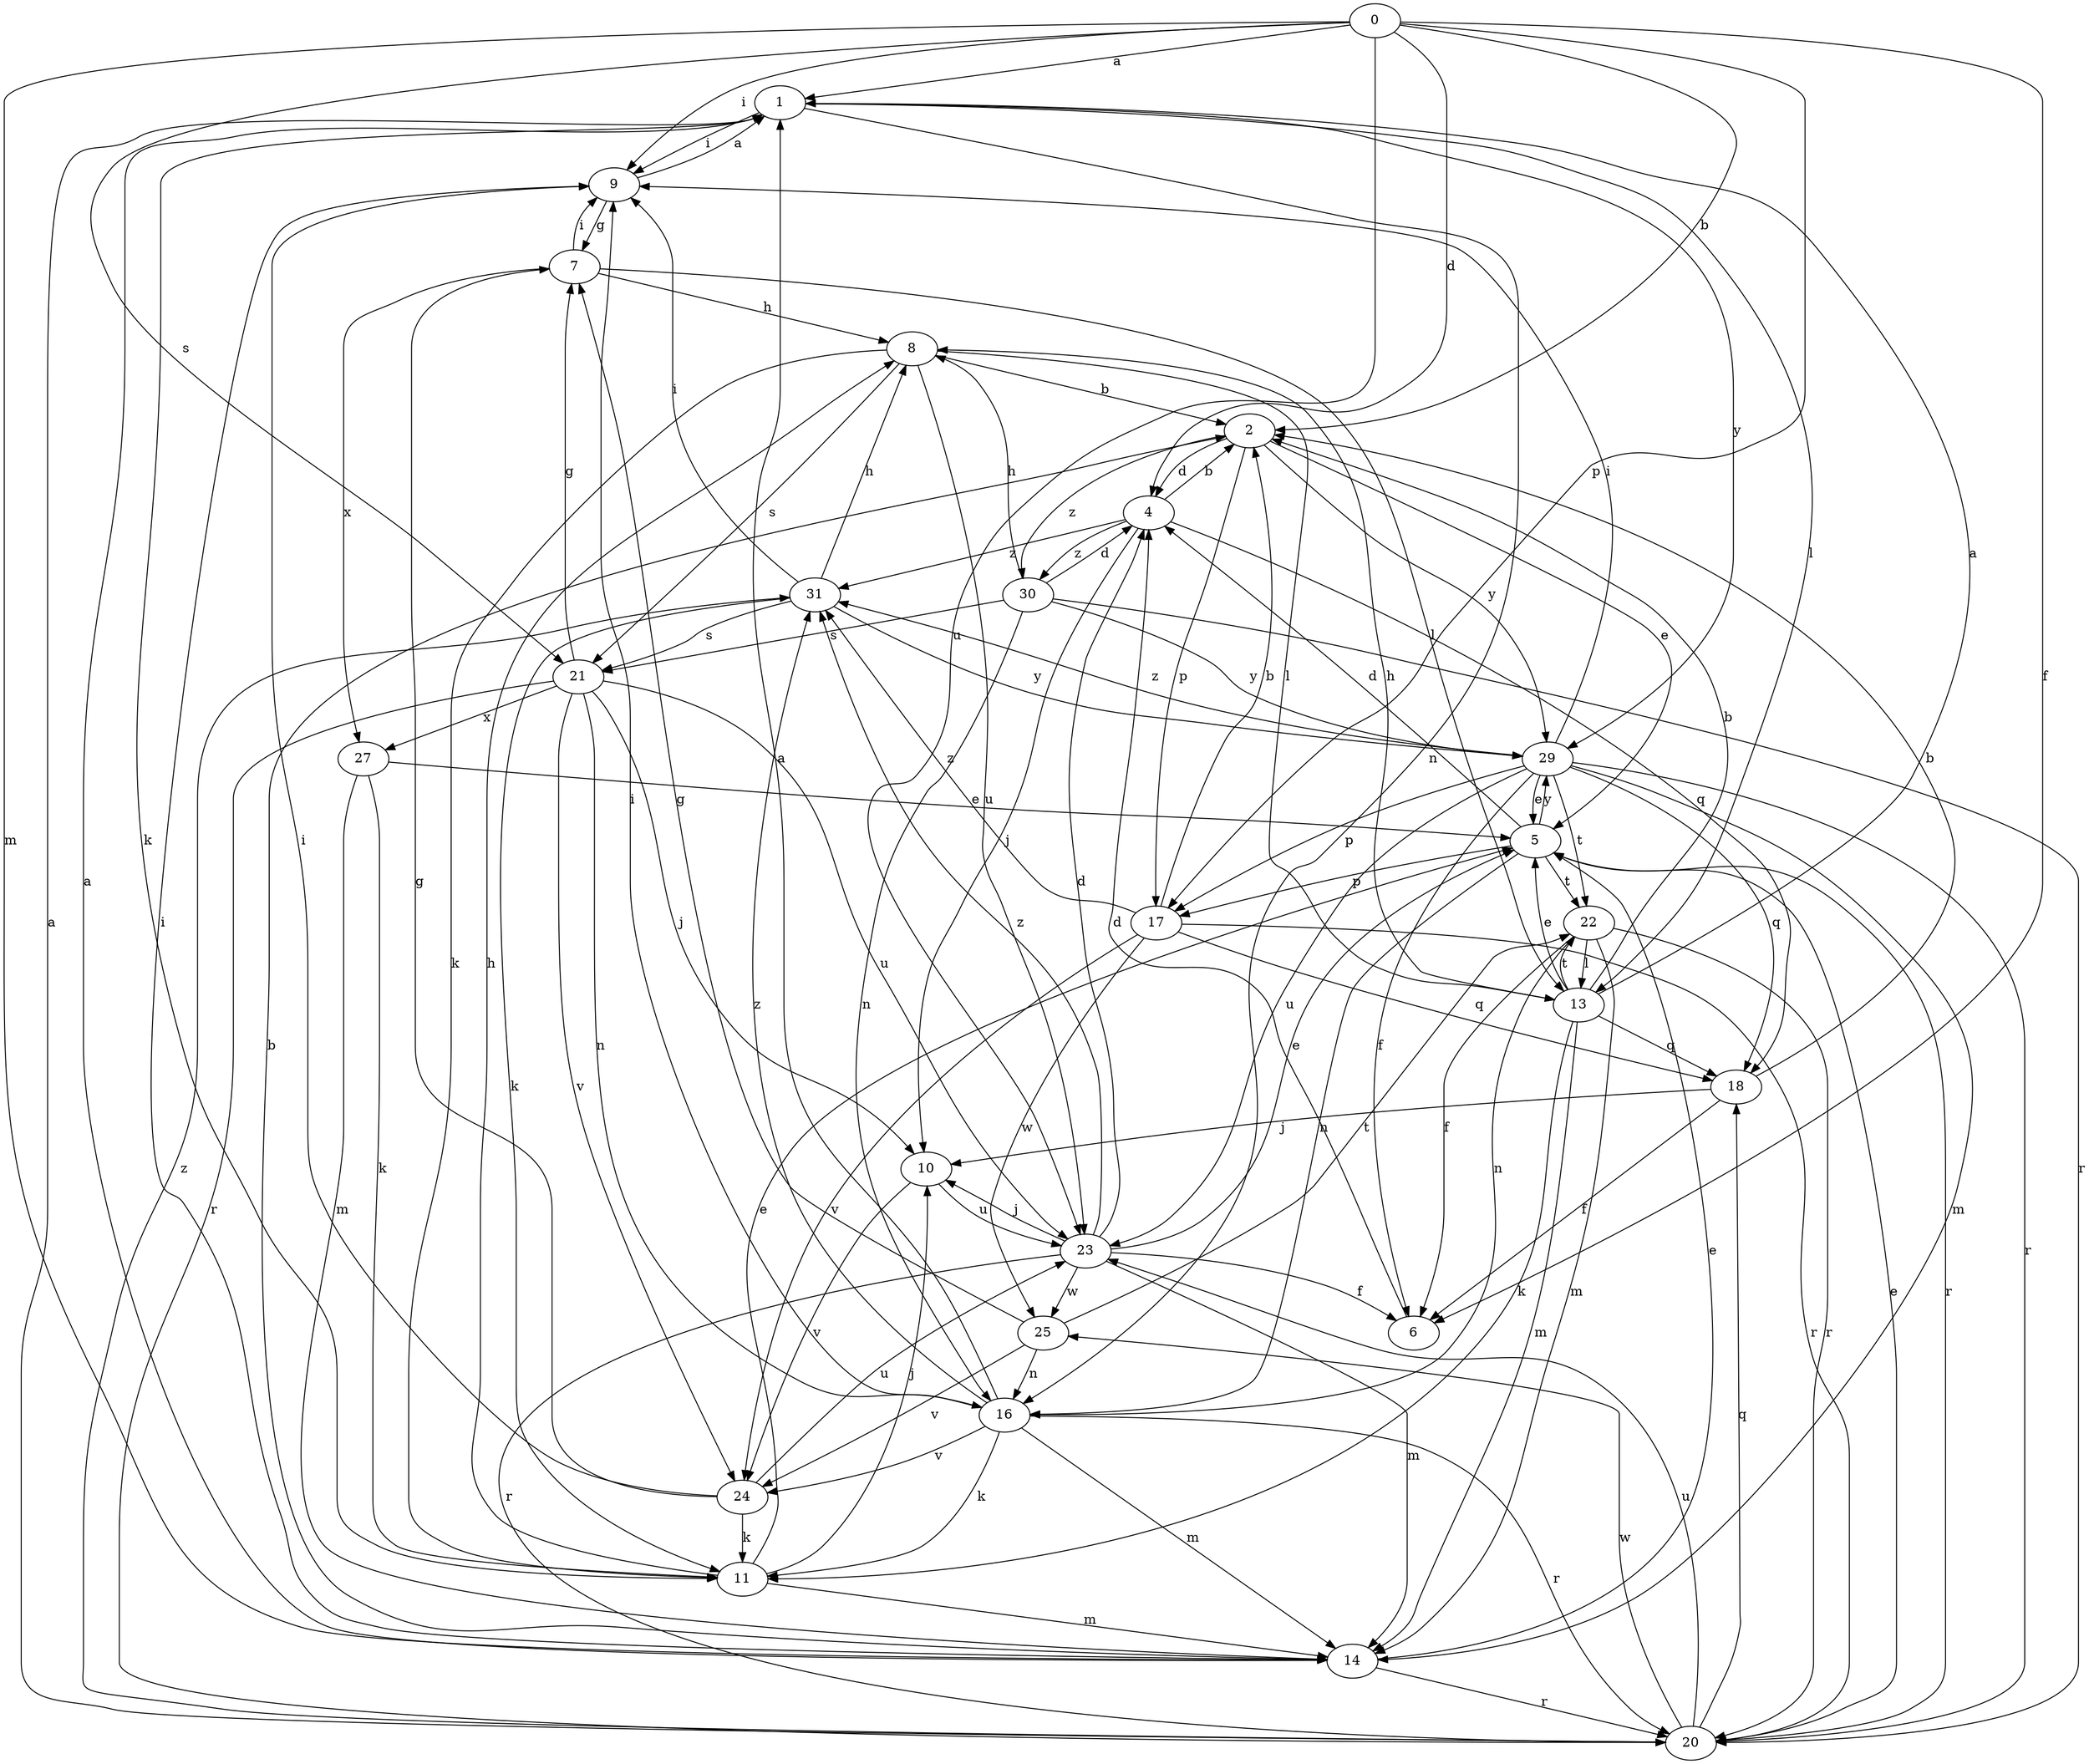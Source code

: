 strict digraph  {
0;
1;
2;
4;
5;
6;
7;
8;
9;
10;
11;
13;
14;
16;
17;
18;
20;
21;
22;
23;
24;
25;
27;
29;
30;
31;
0 -> 1  [label=a];
0 -> 2  [label=b];
0 -> 4  [label=d];
0 -> 6  [label=f];
0 -> 9  [label=i];
0 -> 14  [label=m];
0 -> 17  [label=p];
0 -> 21  [label=s];
0 -> 23  [label=u];
1 -> 9  [label=i];
1 -> 11  [label=k];
1 -> 13  [label=l];
1 -> 16  [label=n];
1 -> 29  [label=y];
2 -> 4  [label=d];
2 -> 5  [label=e];
2 -> 17  [label=p];
2 -> 29  [label=y];
2 -> 30  [label=z];
4 -> 2  [label=b];
4 -> 10  [label=j];
4 -> 18  [label=q];
4 -> 30  [label=z];
4 -> 31  [label=z];
5 -> 4  [label=d];
5 -> 16  [label=n];
5 -> 17  [label=p];
5 -> 20  [label=r];
5 -> 22  [label=t];
5 -> 29  [label=y];
6 -> 4  [label=d];
7 -> 8  [label=h];
7 -> 9  [label=i];
7 -> 13  [label=l];
7 -> 27  [label=x];
8 -> 2  [label=b];
8 -> 11  [label=k];
8 -> 13  [label=l];
8 -> 21  [label=s];
8 -> 23  [label=u];
9 -> 1  [label=a];
9 -> 7  [label=g];
10 -> 23  [label=u];
10 -> 24  [label=v];
11 -> 5  [label=e];
11 -> 8  [label=h];
11 -> 10  [label=j];
11 -> 14  [label=m];
13 -> 1  [label=a];
13 -> 2  [label=b];
13 -> 5  [label=e];
13 -> 8  [label=h];
13 -> 11  [label=k];
13 -> 14  [label=m];
13 -> 18  [label=q];
13 -> 22  [label=t];
14 -> 1  [label=a];
14 -> 2  [label=b];
14 -> 5  [label=e];
14 -> 9  [label=i];
14 -> 20  [label=r];
16 -> 1  [label=a];
16 -> 9  [label=i];
16 -> 11  [label=k];
16 -> 14  [label=m];
16 -> 20  [label=r];
16 -> 24  [label=v];
16 -> 31  [label=z];
17 -> 2  [label=b];
17 -> 18  [label=q];
17 -> 20  [label=r];
17 -> 24  [label=v];
17 -> 25  [label=w];
17 -> 31  [label=z];
18 -> 2  [label=b];
18 -> 6  [label=f];
18 -> 10  [label=j];
20 -> 1  [label=a];
20 -> 5  [label=e];
20 -> 18  [label=q];
20 -> 23  [label=u];
20 -> 25  [label=w];
20 -> 31  [label=z];
21 -> 7  [label=g];
21 -> 10  [label=j];
21 -> 16  [label=n];
21 -> 20  [label=r];
21 -> 23  [label=u];
21 -> 24  [label=v];
21 -> 27  [label=x];
22 -> 6  [label=f];
22 -> 13  [label=l];
22 -> 14  [label=m];
22 -> 16  [label=n];
22 -> 20  [label=r];
23 -> 4  [label=d];
23 -> 5  [label=e];
23 -> 6  [label=f];
23 -> 10  [label=j];
23 -> 14  [label=m];
23 -> 20  [label=r];
23 -> 25  [label=w];
23 -> 31  [label=z];
24 -> 7  [label=g];
24 -> 9  [label=i];
24 -> 11  [label=k];
24 -> 23  [label=u];
25 -> 7  [label=g];
25 -> 16  [label=n];
25 -> 22  [label=t];
25 -> 24  [label=v];
27 -> 5  [label=e];
27 -> 11  [label=k];
27 -> 14  [label=m];
29 -> 5  [label=e];
29 -> 6  [label=f];
29 -> 9  [label=i];
29 -> 14  [label=m];
29 -> 17  [label=p];
29 -> 18  [label=q];
29 -> 20  [label=r];
29 -> 22  [label=t];
29 -> 23  [label=u];
29 -> 31  [label=z];
30 -> 4  [label=d];
30 -> 8  [label=h];
30 -> 16  [label=n];
30 -> 20  [label=r];
30 -> 21  [label=s];
30 -> 29  [label=y];
31 -> 8  [label=h];
31 -> 9  [label=i];
31 -> 11  [label=k];
31 -> 21  [label=s];
31 -> 29  [label=y];
}
